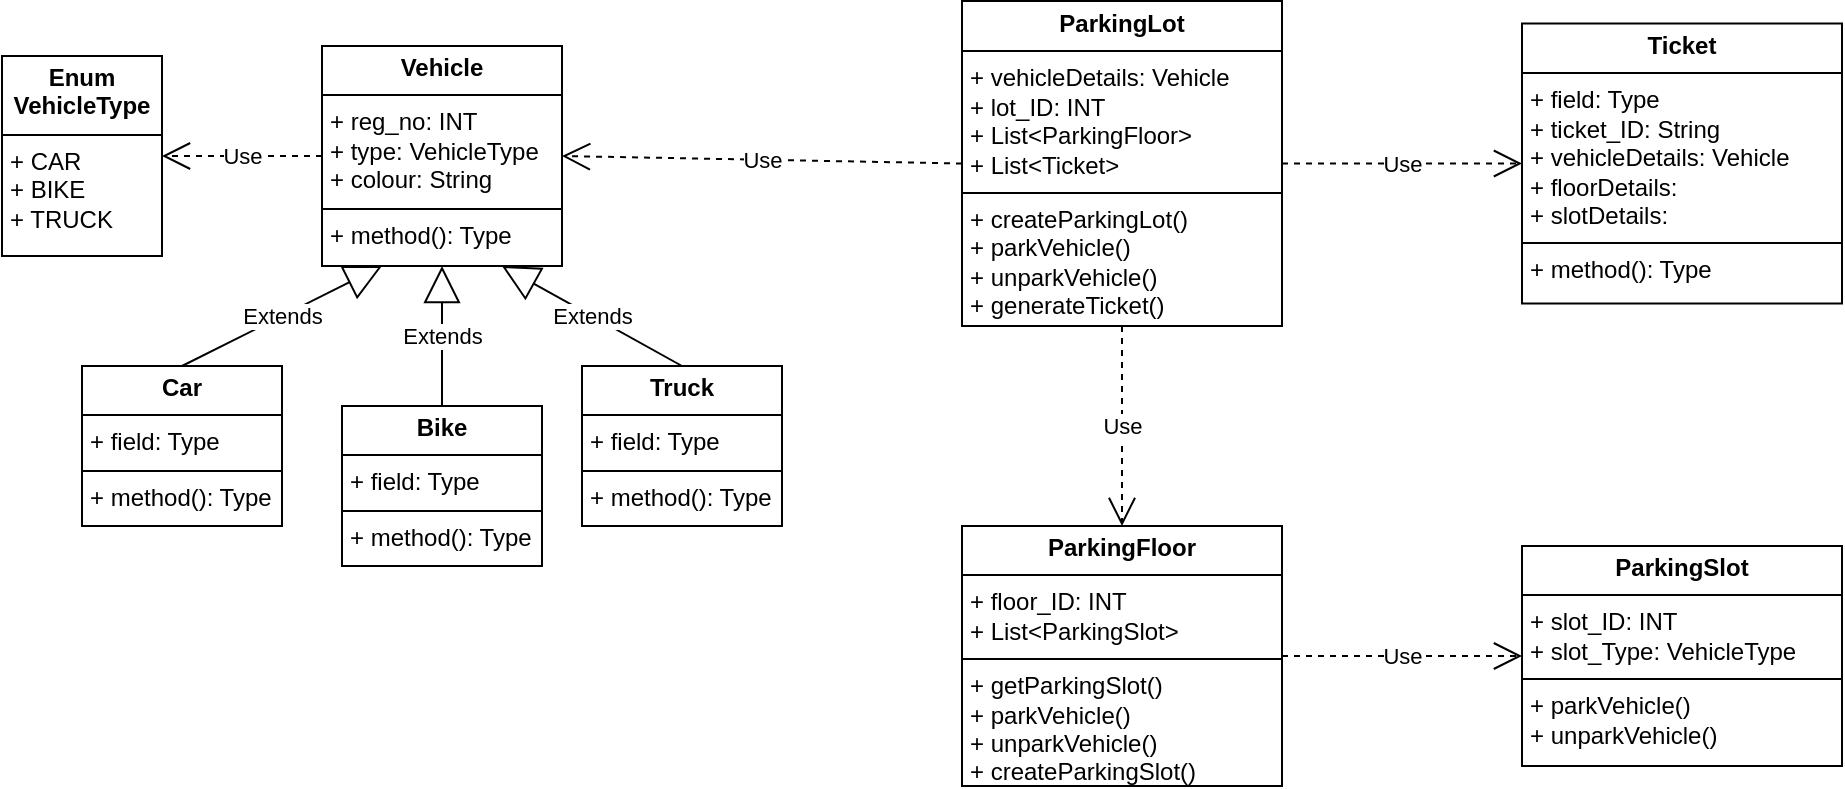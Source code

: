 <mxfile version="27.0.9">
  <diagram name="Page-1" id="yVMHosadGBpboEx8pEz5">
    <mxGraphModel dx="1826" dy="475" grid="1" gridSize="10" guides="1" tooltips="1" connect="1" arrows="1" fold="1" page="0" pageScale="1" pageWidth="850" pageHeight="1100" math="0" shadow="0">
      <root>
        <mxCell id="0" />
        <mxCell id="1" parent="0" />
        <mxCell id="XsUB504-h0A72o8QWfQR-11" value="" style="group" vertex="1" connectable="0" parent="1">
          <mxGeometry x="-40" y="440" width="430" height="260" as="geometry" />
        </mxCell>
        <mxCell id="XsUB504-h0A72o8QWfQR-1" value="&lt;p style=&quot;margin:0px;margin-top:4px;text-align:center;&quot;&gt;&lt;b&gt;Vehicle&lt;/b&gt;&lt;/p&gt;&lt;hr size=&quot;1&quot; style=&quot;border-style:solid;&quot;&gt;&lt;p style=&quot;margin:0px;margin-left:4px;&quot;&gt;&lt;span style=&quot;background-color: transparent; color: light-dark(rgb(0, 0, 0), rgb(255, 255, 255));&quot;&gt;+ reg_no: INT&lt;/span&gt;&lt;/p&gt;&lt;p style=&quot;margin:0px;margin-left:4px;&quot;&gt;+ type: VehicleType&lt;/p&gt;&lt;p style=&quot;margin:0px;margin-left:4px;&quot;&gt;+ colour: String&lt;/p&gt;&lt;hr size=&quot;1&quot; style=&quot;border-style:solid;&quot;&gt;&lt;p style=&quot;margin:0px;margin-left:4px;&quot;&gt;+ method(): Type&lt;/p&gt;" style="verticalAlign=top;align=left;overflow=fill;html=1;whiteSpace=wrap;" vertex="1" parent="XsUB504-h0A72o8QWfQR-11">
          <mxGeometry x="120" width="120" height="110" as="geometry" />
        </mxCell>
        <mxCell id="XsUB504-h0A72o8QWfQR-2" value="&lt;p style=&quot;margin:0px;margin-top:4px;text-align:center;&quot;&gt;&lt;b&gt;Car&lt;/b&gt;&lt;/p&gt;&lt;hr size=&quot;1&quot; style=&quot;border-style:solid;&quot;&gt;&lt;p style=&quot;margin:0px;margin-left:4px;&quot;&gt;+ field: Type&lt;/p&gt;&lt;hr size=&quot;1&quot; style=&quot;border-style:solid;&quot;&gt;&lt;p style=&quot;margin:0px;margin-left:4px;&quot;&gt;+ method(): Type&lt;/p&gt;" style="verticalAlign=top;align=left;overflow=fill;html=1;whiteSpace=wrap;" vertex="1" parent="XsUB504-h0A72o8QWfQR-11">
          <mxGeometry y="160" width="100" height="80" as="geometry" />
        </mxCell>
        <mxCell id="XsUB504-h0A72o8QWfQR-3" value="&lt;p style=&quot;margin:0px;margin-top:4px;text-align:center;&quot;&gt;&lt;b&gt;Bike&lt;/b&gt;&lt;/p&gt;&lt;hr size=&quot;1&quot; style=&quot;border-style:solid;&quot;&gt;&lt;p style=&quot;margin:0px;margin-left:4px;&quot;&gt;+ field: Type&lt;/p&gt;&lt;hr size=&quot;1&quot; style=&quot;border-style:solid;&quot;&gt;&lt;p style=&quot;margin:0px;margin-left:4px;&quot;&gt;+ method(): Type&lt;/p&gt;" style="verticalAlign=top;align=left;overflow=fill;html=1;whiteSpace=wrap;" vertex="1" parent="XsUB504-h0A72o8QWfQR-11">
          <mxGeometry x="130" y="180" width="100" height="80" as="geometry" />
        </mxCell>
        <mxCell id="XsUB504-h0A72o8QWfQR-4" value="&lt;p style=&quot;margin:0px;margin-top:4px;text-align:center;&quot;&gt;&lt;b&gt;Truck&lt;/b&gt;&lt;/p&gt;&lt;hr size=&quot;1&quot; style=&quot;border-style:solid;&quot;&gt;&lt;p style=&quot;margin:0px;margin-left:4px;&quot;&gt;+ field: Type&lt;/p&gt;&lt;hr size=&quot;1&quot; style=&quot;border-style:solid;&quot;&gt;&lt;p style=&quot;margin:0px;margin-left:4px;&quot;&gt;+ method(): Type&lt;/p&gt;" style="verticalAlign=top;align=left;overflow=fill;html=1;whiteSpace=wrap;" vertex="1" parent="XsUB504-h0A72o8QWfQR-11">
          <mxGeometry x="250" y="160" width="100" height="80" as="geometry" />
        </mxCell>
        <mxCell id="XsUB504-h0A72o8QWfQR-5" value="&lt;p style=&quot;margin:0px;margin-top:4px;text-align:center;&quot;&gt;&lt;b&gt;Enum VehicleType&lt;/b&gt;&lt;/p&gt;&lt;hr size=&quot;1&quot; style=&quot;border-style:solid;&quot;&gt;&lt;p style=&quot;margin:0px;margin-left:4px;&quot;&gt;&lt;span style=&quot;background-color: transparent; color: light-dark(rgb(0, 0, 0), rgb(255, 255, 255));&quot;&gt;+ CAR&lt;/span&gt;&lt;/p&gt;&lt;p style=&quot;margin:0px;margin-left:4px;&quot;&gt;+ BIKE&lt;/p&gt;&lt;p style=&quot;margin:0px;margin-left:4px;&quot;&gt;+ TRUCK&lt;/p&gt;" style="verticalAlign=top;align=left;overflow=fill;html=1;whiteSpace=wrap;" vertex="1" parent="XsUB504-h0A72o8QWfQR-11">
          <mxGeometry x="-40" y="5" width="80" height="100" as="geometry" />
        </mxCell>
        <mxCell id="XsUB504-h0A72o8QWfQR-6" value="Extends" style="endArrow=block;endSize=16;endFill=0;html=1;rounded=0;exitX=0.5;exitY=0;exitDx=0;exitDy=0;entryX=0.25;entryY=1;entryDx=0;entryDy=0;" edge="1" parent="XsUB504-h0A72o8QWfQR-11" source="XsUB504-h0A72o8QWfQR-2" target="XsUB504-h0A72o8QWfQR-1">
          <mxGeometry width="160" relative="1" as="geometry">
            <mxPoint x="130" y="310" as="sourcePoint" />
            <mxPoint x="290" y="310" as="targetPoint" />
          </mxGeometry>
        </mxCell>
        <mxCell id="XsUB504-h0A72o8QWfQR-7" value="Extends" style="endArrow=block;endSize=16;endFill=0;html=1;rounded=0;exitX=0.5;exitY=0;exitDx=0;exitDy=0;entryX=0.5;entryY=1;entryDx=0;entryDy=0;" edge="1" parent="XsUB504-h0A72o8QWfQR-11" source="XsUB504-h0A72o8QWfQR-3" target="XsUB504-h0A72o8QWfQR-1">
          <mxGeometry width="160" relative="1" as="geometry">
            <mxPoint x="150" y="300" as="sourcePoint" />
            <mxPoint x="310" y="300" as="targetPoint" />
          </mxGeometry>
        </mxCell>
        <mxCell id="XsUB504-h0A72o8QWfQR-8" value="Extends" style="endArrow=block;endSize=16;endFill=0;html=1;rounded=0;exitX=0.5;exitY=0;exitDx=0;exitDy=0;entryX=0.75;entryY=1;entryDx=0;entryDy=0;" edge="1" parent="XsUB504-h0A72o8QWfQR-11" source="XsUB504-h0A72o8QWfQR-4" target="XsUB504-h0A72o8QWfQR-1">
          <mxGeometry width="160" relative="1" as="geometry">
            <mxPoint x="290" y="300" as="sourcePoint" />
            <mxPoint x="450" y="300" as="targetPoint" />
          </mxGeometry>
        </mxCell>
        <mxCell id="XsUB504-h0A72o8QWfQR-10" value="Use" style="endArrow=open;endSize=12;dashed=1;html=1;rounded=0;exitX=0;exitY=0.5;exitDx=0;exitDy=0;entryX=1;entryY=0.5;entryDx=0;entryDy=0;" edge="1" parent="XsUB504-h0A72o8QWfQR-11" source="XsUB504-h0A72o8QWfQR-1" target="XsUB504-h0A72o8QWfQR-5">
          <mxGeometry width="160" relative="1" as="geometry">
            <mxPoint x="120" y="63" as="sourcePoint" />
            <mxPoint x="40" y="61" as="targetPoint" />
          </mxGeometry>
        </mxCell>
        <mxCell id="XsUB504-h0A72o8QWfQR-12" value="&lt;p style=&quot;margin:0px;margin-top:4px;text-align:center;&quot;&gt;&lt;b&gt;ParkingSlot&lt;/b&gt;&lt;/p&gt;&lt;hr size=&quot;1&quot; style=&quot;border-style:solid;&quot;&gt;&lt;p style=&quot;margin:0px;margin-left:4px;&quot;&gt;&lt;span style=&quot;background-color: transparent; color: light-dark(rgb(0, 0, 0), rgb(255, 255, 255));&quot;&gt;+ slot_ID: INT&lt;/span&gt;&lt;/p&gt;&lt;p style=&quot;margin:0px;margin-left:4px;&quot;&gt;+ slot_Type: VehicleType&lt;/p&gt;&lt;hr size=&quot;1&quot; style=&quot;border-style:solid;&quot;&gt;&lt;p style=&quot;margin:0px;margin-left:4px;&quot;&gt;+ parkVehicle()&lt;/p&gt;&lt;p style=&quot;margin:0px;margin-left:4px;&quot;&gt;+ unparkVehicle()&lt;/p&gt;" style="verticalAlign=top;align=left;overflow=fill;html=1;whiteSpace=wrap;" vertex="1" parent="1">
          <mxGeometry x="680" y="690" width="160" height="110" as="geometry" />
        </mxCell>
        <mxCell id="XsUB504-h0A72o8QWfQR-13" value="&lt;p style=&quot;margin:0px;margin-top:4px;text-align:center;&quot;&gt;&lt;b&gt;ParkingFloor&lt;/b&gt;&lt;/p&gt;&lt;hr size=&quot;1&quot; style=&quot;border-style:solid;&quot;&gt;&lt;p style=&quot;margin:0px;margin-left:4px;&quot;&gt;&lt;span style=&quot;background-color: transparent; color: light-dark(rgb(0, 0, 0), rgb(255, 255, 255));&quot;&gt;+ floor_ID: INT&lt;/span&gt;&lt;/p&gt;&lt;p style=&quot;margin:0px;margin-left:4px;&quot;&gt;+&amp;nbsp;&lt;span style=&quot;background-color: transparent; color: light-dark(rgb(0, 0, 0), rgb(255, 255, 255));&quot;&gt;List&amp;lt;ParkingSlot&amp;gt;&lt;/span&gt;&lt;/p&gt;&lt;hr size=&quot;1&quot; style=&quot;border-style:solid;&quot;&gt;&lt;p style=&quot;margin:0px;margin-left:4px;&quot;&gt;+ getParkingSlot()&lt;/p&gt;&lt;p style=&quot;margin:0px;margin-left:4px;&quot;&gt;+ parkVehicle()&lt;/p&gt;&lt;p style=&quot;margin:0px;margin-left:4px;&quot;&gt;+ unparkVehicle()&lt;/p&gt;&lt;p style=&quot;margin:0px;margin-left:4px;&quot;&gt;+ createParkingSlot()&lt;/p&gt;" style="verticalAlign=top;align=left;overflow=fill;html=1;whiteSpace=wrap;" vertex="1" parent="1">
          <mxGeometry x="400" y="680" width="160" height="130" as="geometry" />
        </mxCell>
        <mxCell id="XsUB504-h0A72o8QWfQR-16" value="Use" style="endArrow=open;endSize=12;dashed=1;html=1;rounded=0;exitX=1;exitY=0.5;exitDx=0;exitDy=0;entryX=0;entryY=0.5;entryDx=0;entryDy=0;" edge="1" parent="1" source="XsUB504-h0A72o8QWfQR-13" target="XsUB504-h0A72o8QWfQR-12">
          <mxGeometry width="160" relative="1" as="geometry">
            <mxPoint x="730" y="745" as="sourcePoint" />
            <mxPoint x="850" y="850" as="targetPoint" />
          </mxGeometry>
        </mxCell>
        <mxCell id="XsUB504-h0A72o8QWfQR-17" value="&lt;p style=&quot;margin:0px;margin-top:4px;text-align:center;&quot;&gt;&lt;b&gt;ParkingLot&lt;/b&gt;&lt;/p&gt;&lt;hr size=&quot;1&quot; style=&quot;border-style:solid;&quot;&gt;&lt;p style=&quot;margin:0px;margin-left:4px;&quot;&gt;+ vehicleDetails: Vehicle&lt;/p&gt;&lt;p style=&quot;margin:0px;margin-left:4px;&quot;&gt;+ lot_ID: INT&lt;/p&gt;&lt;p style=&quot;margin:0px;margin-left:4px;&quot;&gt;+ List&amp;lt;ParkingFloor&amp;gt;&lt;/p&gt;&lt;p style=&quot;margin:0px;margin-left:4px;&quot;&gt;+ List&amp;lt;Ticket&amp;gt;&lt;/p&gt;&lt;hr size=&quot;1&quot; style=&quot;border-style:solid;&quot;&gt;&lt;p style=&quot;margin:0px;margin-left:4px;&quot;&gt;+ createParkingLot()&lt;/p&gt;&lt;p style=&quot;margin:0px;margin-left:4px;&quot;&gt;+ parkVehicle()&lt;/p&gt;&lt;p style=&quot;margin:0px;margin-left:4px;&quot;&gt;+ unparkVehicle()&lt;/p&gt;&lt;p style=&quot;margin:0px;margin-left:4px;&quot;&gt;+ generateTicket()&lt;/p&gt;" style="verticalAlign=top;align=left;overflow=fill;html=1;whiteSpace=wrap;" vertex="1" parent="1">
          <mxGeometry x="400" y="417.5" width="160" height="162.5" as="geometry" />
        </mxCell>
        <mxCell id="XsUB504-h0A72o8QWfQR-18" value="Use" style="endArrow=open;endSize=12;dashed=1;html=1;rounded=0;entryX=1;entryY=0.5;entryDx=0;entryDy=0;exitX=0;exitY=0.5;exitDx=0;exitDy=0;" edge="1" parent="1" source="XsUB504-h0A72o8QWfQR-17" target="XsUB504-h0A72o8QWfQR-1">
          <mxGeometry width="160" relative="1" as="geometry">
            <mxPoint x="270" y="430" as="sourcePoint" />
            <mxPoint x="430" y="430" as="targetPoint" />
          </mxGeometry>
        </mxCell>
        <mxCell id="XsUB504-h0A72o8QWfQR-21" value="Use" style="endArrow=open;endSize=12;dashed=1;html=1;rounded=0;entryX=0.5;entryY=0;entryDx=0;entryDy=0;exitX=0.5;exitY=1;exitDx=0;exitDy=0;" edge="1" parent="1" source="XsUB504-h0A72o8QWfQR-17" target="XsUB504-h0A72o8QWfQR-13">
          <mxGeometry width="160" relative="1" as="geometry">
            <mxPoint x="480" y="593" as="sourcePoint" />
            <mxPoint x="670" y="650" as="targetPoint" />
          </mxGeometry>
        </mxCell>
        <mxCell id="XsUB504-h0A72o8QWfQR-22" value="&lt;p style=&quot;margin:0px;margin-top:4px;text-align:center;&quot;&gt;&lt;b&gt;Ticket&lt;/b&gt;&lt;/p&gt;&lt;hr size=&quot;1&quot; style=&quot;border-style:solid;&quot;&gt;&lt;p style=&quot;margin:0px;margin-left:4px;&quot;&gt;+ field: Type&lt;/p&gt;&lt;p style=&quot;margin:0px;margin-left:4px;&quot;&gt;+ ticket_ID: String&lt;/p&gt;&lt;p style=&quot;margin:0px;margin-left:4px;&quot;&gt;+ vehicleDetails: Vehicle&lt;/p&gt;&lt;p style=&quot;margin:0px;margin-left:4px;&quot;&gt;+ floorDetails:&lt;/p&gt;&lt;p style=&quot;margin:0px;margin-left:4px;&quot;&gt;+ slotDetails:&lt;/p&gt;&lt;hr size=&quot;1&quot; style=&quot;border-style:solid;&quot;&gt;&lt;p style=&quot;margin:0px;margin-left:4px;&quot;&gt;+ method(): Type&lt;/p&gt;" style="verticalAlign=top;align=left;overflow=fill;html=1;whiteSpace=wrap;" vertex="1" parent="1">
          <mxGeometry x="680" y="428.75" width="160" height="140" as="geometry" />
        </mxCell>
        <mxCell id="XsUB504-h0A72o8QWfQR-23" value="Use" style="endArrow=open;endSize=12;dashed=1;html=1;rounded=0;exitX=1;exitY=0.5;exitDx=0;exitDy=0;" edge="1" parent="1" source="XsUB504-h0A72o8QWfQR-17" target="XsUB504-h0A72o8QWfQR-22">
          <mxGeometry width="160" relative="1" as="geometry">
            <mxPoint x="580" y="600" as="sourcePoint" />
            <mxPoint x="740" y="600" as="targetPoint" />
          </mxGeometry>
        </mxCell>
      </root>
    </mxGraphModel>
  </diagram>
</mxfile>
